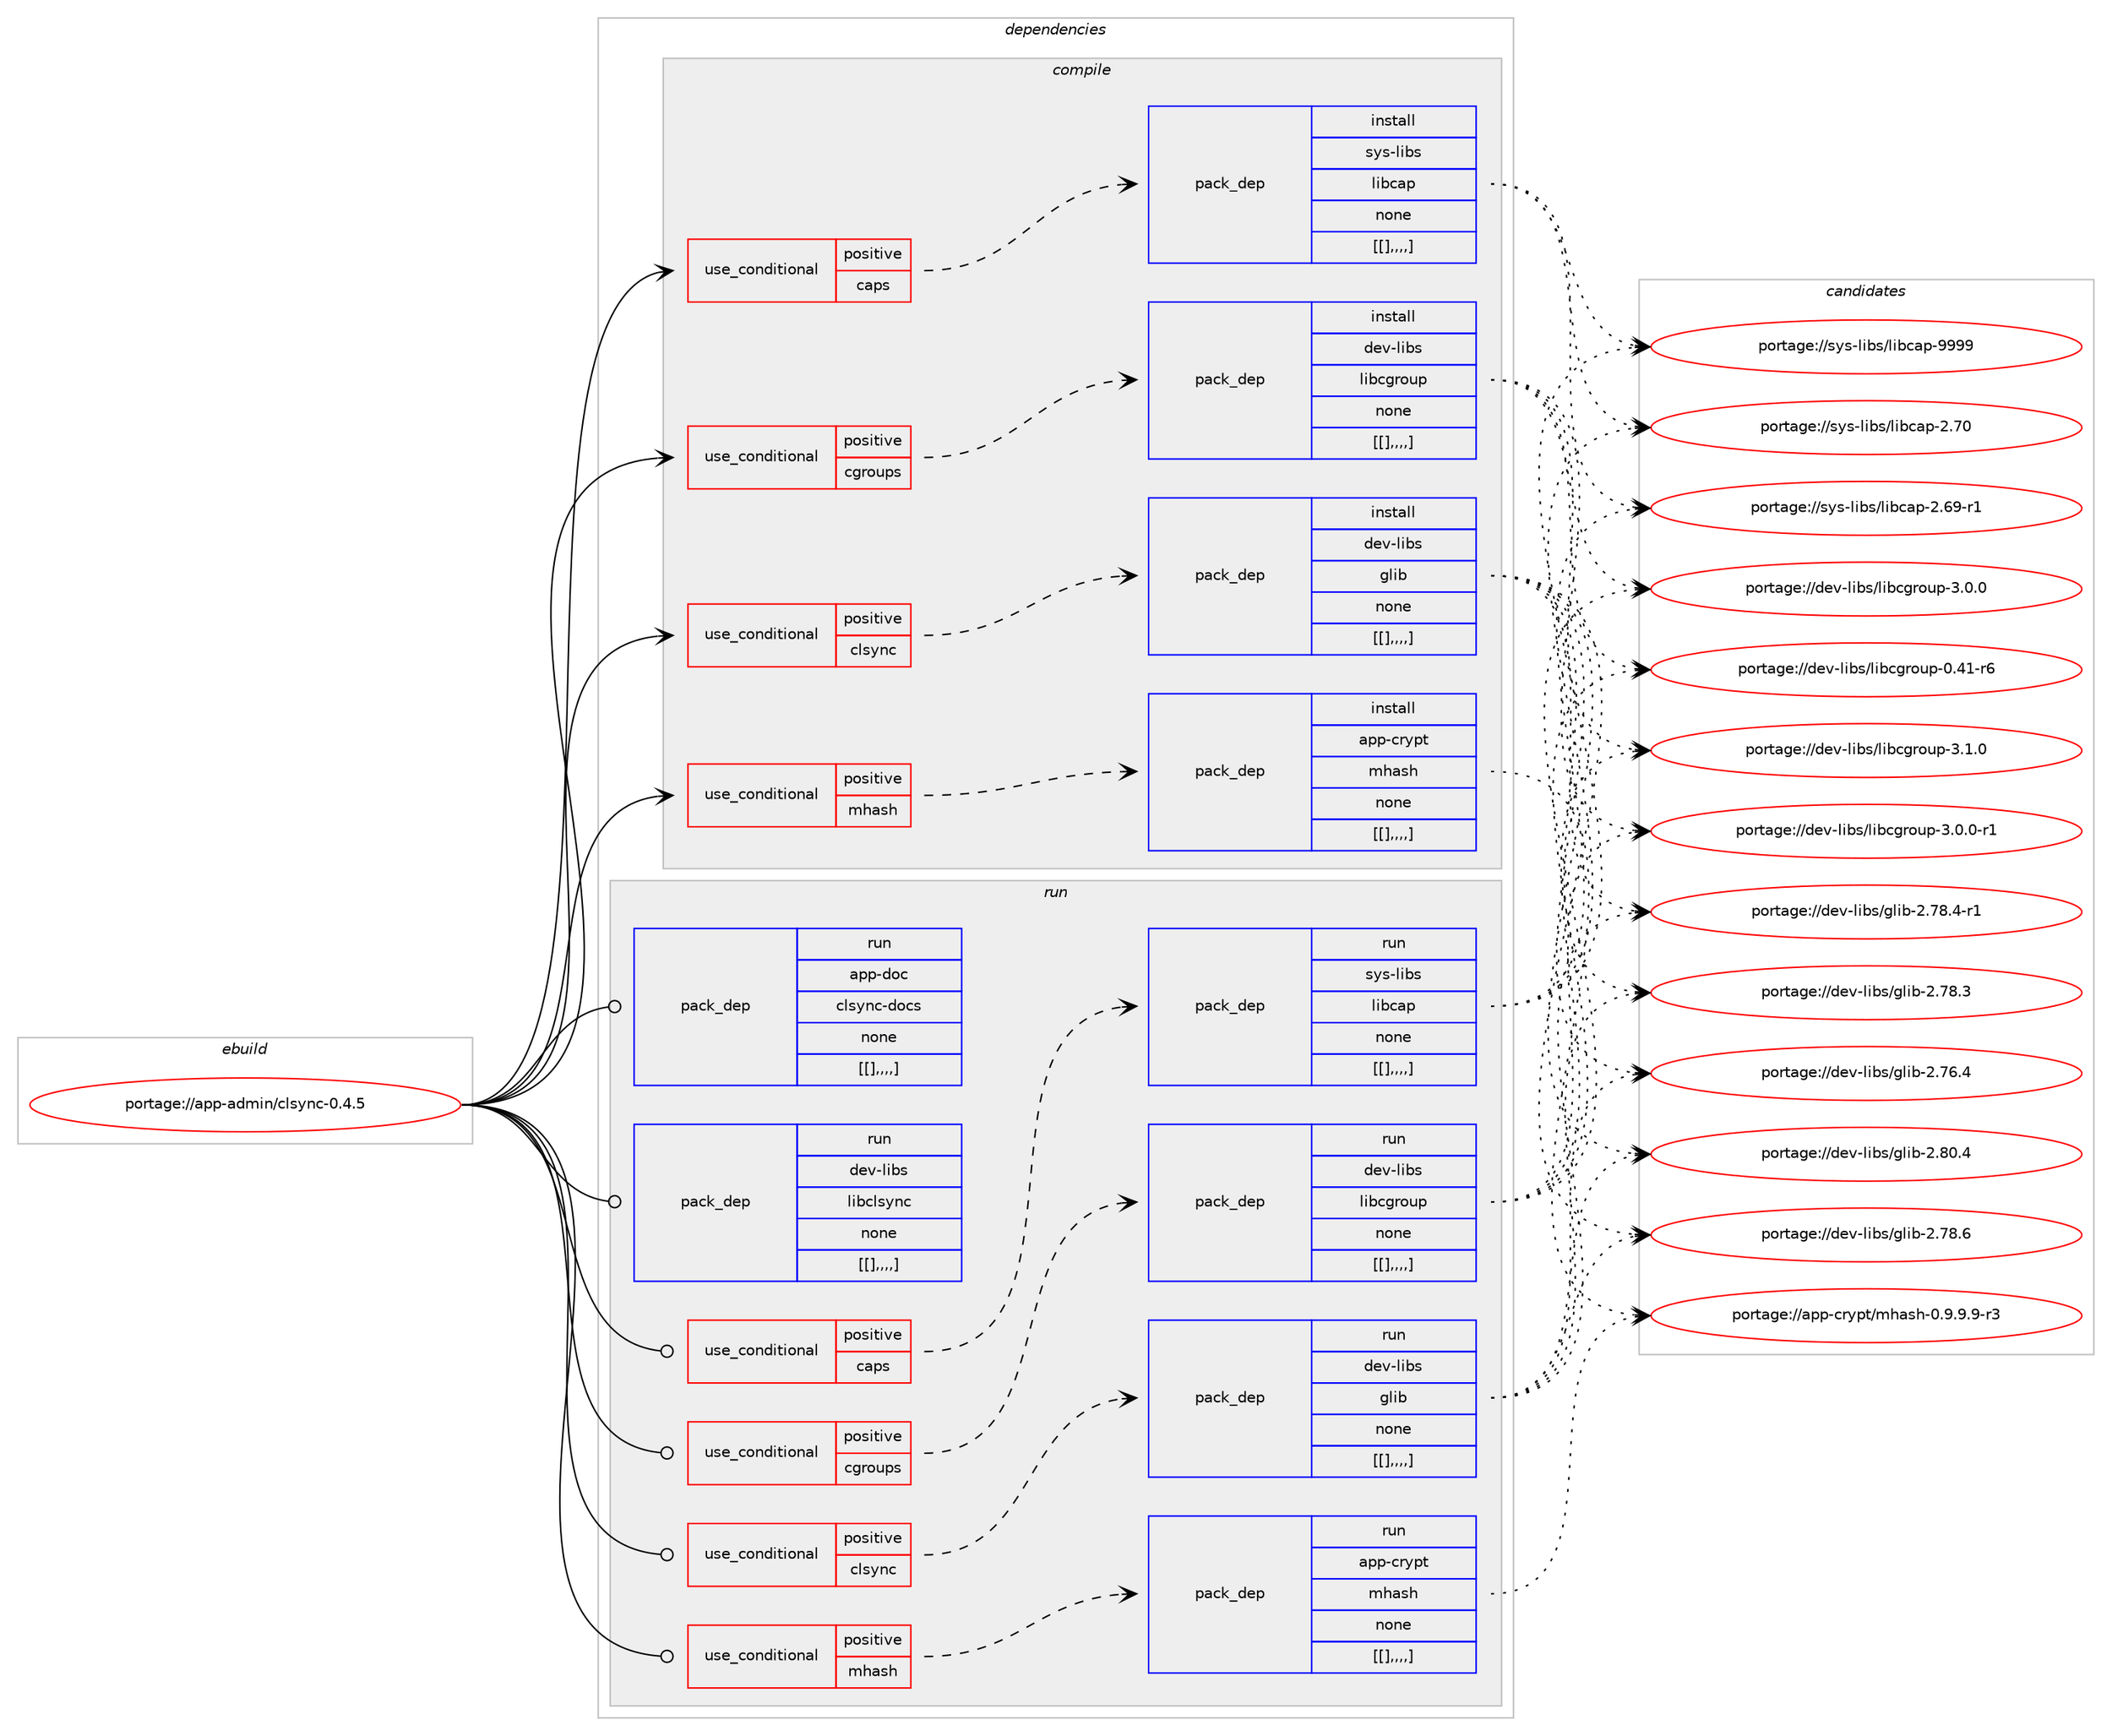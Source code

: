 digraph prolog {

# *************
# Graph options
# *************

newrank=true;
concentrate=true;
compound=true;
graph [rankdir=LR,fontname=Helvetica,fontsize=10,ranksep=1.5];#, ranksep=2.5, nodesep=0.2];
edge  [arrowhead=vee];
node  [fontname=Helvetica,fontsize=10];

# **********
# The ebuild
# **********

subgraph cluster_leftcol {
color=gray;
label=<<i>ebuild</i>>;
id [label="portage://app-admin/clsync-0.4.5", color=red, width=4, href="../app-admin/clsync-0.4.5.svg"];
}

# ****************
# The dependencies
# ****************

subgraph cluster_midcol {
color=gray;
label=<<i>dependencies</i>>;
subgraph cluster_compile {
fillcolor="#eeeeee";
style=filled;
label=<<i>compile</i>>;
subgraph cond287 {
dependency1438 [label=<<TABLE BORDER="0" CELLBORDER="1" CELLSPACING="0" CELLPADDING="4"><TR><TD ROWSPAN="3" CELLPADDING="10">use_conditional</TD></TR><TR><TD>positive</TD></TR><TR><TD>caps</TD></TR></TABLE>>, shape=none, color=red];
subgraph pack1156 {
dependency1453 [label=<<TABLE BORDER="0" CELLBORDER="1" CELLSPACING="0" CELLPADDING="4" WIDTH="220"><TR><TD ROWSPAN="6" CELLPADDING="30">pack_dep</TD></TR><TR><TD WIDTH="110">install</TD></TR><TR><TD>sys-libs</TD></TR><TR><TD>libcap</TD></TR><TR><TD>none</TD></TR><TR><TD>[[],,,,]</TD></TR></TABLE>>, shape=none, color=blue];
}
dependency1438:e -> dependency1453:w [weight=20,style="dashed",arrowhead="vee"];
}
id:e -> dependency1438:w [weight=20,style="solid",arrowhead="vee"];
subgraph cond309 {
dependency1522 [label=<<TABLE BORDER="0" CELLBORDER="1" CELLSPACING="0" CELLPADDING="4"><TR><TD ROWSPAN="3" CELLPADDING="10">use_conditional</TD></TR><TR><TD>positive</TD></TR><TR><TD>cgroups</TD></TR></TABLE>>, shape=none, color=red];
subgraph pack1231 {
dependency1568 [label=<<TABLE BORDER="0" CELLBORDER="1" CELLSPACING="0" CELLPADDING="4" WIDTH="220"><TR><TD ROWSPAN="6" CELLPADDING="30">pack_dep</TD></TR><TR><TD WIDTH="110">install</TD></TR><TR><TD>dev-libs</TD></TR><TR><TD>libcgroup</TD></TR><TR><TD>none</TD></TR><TR><TD>[[],,,,]</TD></TR></TABLE>>, shape=none, color=blue];
}
dependency1522:e -> dependency1568:w [weight=20,style="dashed",arrowhead="vee"];
}
id:e -> dependency1522:w [weight=20,style="solid",arrowhead="vee"];
subgraph cond338 {
dependency1570 [label=<<TABLE BORDER="0" CELLBORDER="1" CELLSPACING="0" CELLPADDING="4"><TR><TD ROWSPAN="3" CELLPADDING="10">use_conditional</TD></TR><TR><TD>positive</TD></TR><TR><TD>clsync</TD></TR></TABLE>>, shape=none, color=red];
subgraph pack1252 {
dependency1591 [label=<<TABLE BORDER="0" CELLBORDER="1" CELLSPACING="0" CELLPADDING="4" WIDTH="220"><TR><TD ROWSPAN="6" CELLPADDING="30">pack_dep</TD></TR><TR><TD WIDTH="110">install</TD></TR><TR><TD>dev-libs</TD></TR><TR><TD>glib</TD></TR><TR><TD>none</TD></TR><TR><TD>[[],,,,]</TD></TR></TABLE>>, shape=none, color=blue];
}
dependency1570:e -> dependency1591:w [weight=20,style="dashed",arrowhead="vee"];
}
id:e -> dependency1570:w [weight=20,style="solid",arrowhead="vee"];
subgraph cond344 {
dependency1612 [label=<<TABLE BORDER="0" CELLBORDER="1" CELLSPACING="0" CELLPADDING="4"><TR><TD ROWSPAN="3" CELLPADDING="10">use_conditional</TD></TR><TR><TD>positive</TD></TR><TR><TD>mhash</TD></TR></TABLE>>, shape=none, color=red];
subgraph pack1312 {
dependency1681 [label=<<TABLE BORDER="0" CELLBORDER="1" CELLSPACING="0" CELLPADDING="4" WIDTH="220"><TR><TD ROWSPAN="6" CELLPADDING="30">pack_dep</TD></TR><TR><TD WIDTH="110">install</TD></TR><TR><TD>app-crypt</TD></TR><TR><TD>mhash</TD></TR><TR><TD>none</TD></TR><TR><TD>[[],,,,]</TD></TR></TABLE>>, shape=none, color=blue];
}
dependency1612:e -> dependency1681:w [weight=20,style="dashed",arrowhead="vee"];
}
id:e -> dependency1612:w [weight=20,style="solid",arrowhead="vee"];
}
subgraph cluster_compileandrun {
fillcolor="#eeeeee";
style=filled;
label=<<i>compile and run</i>>;
}
subgraph cluster_run {
fillcolor="#eeeeee";
style=filled;
label=<<i>run</i>>;
subgraph cond366 {
dependency1762 [label=<<TABLE BORDER="0" CELLBORDER="1" CELLSPACING="0" CELLPADDING="4"><TR><TD ROWSPAN="3" CELLPADDING="10">use_conditional</TD></TR><TR><TD>positive</TD></TR><TR><TD>caps</TD></TR></TABLE>>, shape=none, color=red];
subgraph pack1419 {
dependency1793 [label=<<TABLE BORDER="0" CELLBORDER="1" CELLSPACING="0" CELLPADDING="4" WIDTH="220"><TR><TD ROWSPAN="6" CELLPADDING="30">pack_dep</TD></TR><TR><TD WIDTH="110">run</TD></TR><TR><TD>sys-libs</TD></TR><TR><TD>libcap</TD></TR><TR><TD>none</TD></TR><TR><TD>[[],,,,]</TD></TR></TABLE>>, shape=none, color=blue];
}
dependency1762:e -> dependency1793:w [weight=20,style="dashed",arrowhead="vee"];
}
id:e -> dependency1762:w [weight=20,style="solid",arrowhead="odot"];
subgraph cond386 {
dependency1826 [label=<<TABLE BORDER="0" CELLBORDER="1" CELLSPACING="0" CELLPADDING="4"><TR><TD ROWSPAN="3" CELLPADDING="10">use_conditional</TD></TR><TR><TD>positive</TD></TR><TR><TD>cgroups</TD></TR></TABLE>>, shape=none, color=red];
subgraph pack1448 {
dependency1856 [label=<<TABLE BORDER="0" CELLBORDER="1" CELLSPACING="0" CELLPADDING="4" WIDTH="220"><TR><TD ROWSPAN="6" CELLPADDING="30">pack_dep</TD></TR><TR><TD WIDTH="110">run</TD></TR><TR><TD>dev-libs</TD></TR><TR><TD>libcgroup</TD></TR><TR><TD>none</TD></TR><TR><TD>[[],,,,]</TD></TR></TABLE>>, shape=none, color=blue];
}
dependency1826:e -> dependency1856:w [weight=20,style="dashed",arrowhead="vee"];
}
id:e -> dependency1826:w [weight=20,style="solid",arrowhead="odot"];
subgraph cond408 {
dependency1902 [label=<<TABLE BORDER="0" CELLBORDER="1" CELLSPACING="0" CELLPADDING="4"><TR><TD ROWSPAN="3" CELLPADDING="10">use_conditional</TD></TR><TR><TD>positive</TD></TR><TR><TD>clsync</TD></TR></TABLE>>, shape=none, color=red];
subgraph pack1519 {
dependency1950 [label=<<TABLE BORDER="0" CELLBORDER="1" CELLSPACING="0" CELLPADDING="4" WIDTH="220"><TR><TD ROWSPAN="6" CELLPADDING="30">pack_dep</TD></TR><TR><TD WIDTH="110">run</TD></TR><TR><TD>dev-libs</TD></TR><TR><TD>glib</TD></TR><TR><TD>none</TD></TR><TR><TD>[[],,,,]</TD></TR></TABLE>>, shape=none, color=blue];
}
dependency1902:e -> dependency1950:w [weight=20,style="dashed",arrowhead="vee"];
}
id:e -> dependency1902:w [weight=20,style="solid",arrowhead="odot"];
subgraph cond413 {
dependency1974 [label=<<TABLE BORDER="0" CELLBORDER="1" CELLSPACING="0" CELLPADDING="4"><TR><TD ROWSPAN="3" CELLPADDING="10">use_conditional</TD></TR><TR><TD>positive</TD></TR><TR><TD>mhash</TD></TR></TABLE>>, shape=none, color=red];
subgraph pack1566 {
dependency1977 [label=<<TABLE BORDER="0" CELLBORDER="1" CELLSPACING="0" CELLPADDING="4" WIDTH="220"><TR><TD ROWSPAN="6" CELLPADDING="30">pack_dep</TD></TR><TR><TD WIDTH="110">run</TD></TR><TR><TD>app-crypt</TD></TR><TR><TD>mhash</TD></TR><TR><TD>none</TD></TR><TR><TD>[[],,,,]</TD></TR></TABLE>>, shape=none, color=blue];
}
dependency1974:e -> dependency1977:w [weight=20,style="dashed",arrowhead="vee"];
}
id:e -> dependency1974:w [weight=20,style="solid",arrowhead="odot"];
subgraph pack1570 {
dependency1992 [label=<<TABLE BORDER="0" CELLBORDER="1" CELLSPACING="0" CELLPADDING="4" WIDTH="220"><TR><TD ROWSPAN="6" CELLPADDING="30">pack_dep</TD></TR><TR><TD WIDTH="110">run</TD></TR><TR><TD>app-doc</TD></TR><TR><TD>clsync-docs</TD></TR><TR><TD>none</TD></TR><TR><TD>[[],,,,]</TD></TR></TABLE>>, shape=none, color=blue];
}
id:e -> dependency1992:w [weight=20,style="solid",arrowhead="odot"];
subgraph pack1587 {
dependency2036 [label=<<TABLE BORDER="0" CELLBORDER="1" CELLSPACING="0" CELLPADDING="4" WIDTH="220"><TR><TD ROWSPAN="6" CELLPADDING="30">pack_dep</TD></TR><TR><TD WIDTH="110">run</TD></TR><TR><TD>dev-libs</TD></TR><TR><TD>libclsync</TD></TR><TR><TD>none</TD></TR><TR><TD>[[],,,,]</TD></TR></TABLE>>, shape=none, color=blue];
}
id:e -> dependency2036:w [weight=20,style="solid",arrowhead="odot"];
}
}

# **************
# The candidates
# **************

subgraph cluster_choices {
rank=same;
color=gray;
label=<<i>candidates</i>>;

subgraph choice1332 {
color=black;
nodesep=1;
choice1151211154510810598115471081059899971124557575757 [label="portage://sys-libs/libcap-9999", color=red, width=4,href="../sys-libs/libcap-9999.svg"];
choice1151211154510810598115471081059899971124550465548 [label="portage://sys-libs/libcap-2.70", color=red, width=4,href="../sys-libs/libcap-2.70.svg"];
choice11512111545108105981154710810598999711245504654574511449 [label="portage://sys-libs/libcap-2.69-r1", color=red, width=4,href="../sys-libs/libcap-2.69-r1.svg"];
dependency1453:e -> choice1151211154510810598115471081059899971124557575757:w [style=dotted,weight="100"];
dependency1453:e -> choice1151211154510810598115471081059899971124550465548:w [style=dotted,weight="100"];
dependency1453:e -> choice11512111545108105981154710810598999711245504654574511449:w [style=dotted,weight="100"];
}
subgraph choice1338 {
color=black;
nodesep=1;
choice1001011184510810598115471081059899103114111117112455146494648 [label="portage://dev-libs/libcgroup-3.1.0", color=red, width=4,href="../dev-libs/libcgroup-3.1.0.svg"];
choice10010111845108105981154710810598991031141111171124551464846484511449 [label="portage://dev-libs/libcgroup-3.0.0-r1", color=red, width=4,href="../dev-libs/libcgroup-3.0.0-r1.svg"];
choice1001011184510810598115471081059899103114111117112455146484648 [label="portage://dev-libs/libcgroup-3.0.0", color=red, width=4,href="../dev-libs/libcgroup-3.0.0.svg"];
choice100101118451081059811547108105989910311411111711245484652494511454 [label="portage://dev-libs/libcgroup-0.41-r6", color=red, width=4,href="../dev-libs/libcgroup-0.41-r6.svg"];
dependency1568:e -> choice1001011184510810598115471081059899103114111117112455146494648:w [style=dotted,weight="100"];
dependency1568:e -> choice10010111845108105981154710810598991031141111171124551464846484511449:w [style=dotted,weight="100"];
dependency1568:e -> choice1001011184510810598115471081059899103114111117112455146484648:w [style=dotted,weight="100"];
dependency1568:e -> choice100101118451081059811547108105989910311411111711245484652494511454:w [style=dotted,weight="100"];
}
subgraph choice1340 {
color=black;
nodesep=1;
choice1001011184510810598115471031081059845504656484652 [label="portage://dev-libs/glib-2.80.4", color=red, width=4,href="../dev-libs/glib-2.80.4.svg"];
choice1001011184510810598115471031081059845504655564654 [label="portage://dev-libs/glib-2.78.6", color=red, width=4,href="../dev-libs/glib-2.78.6.svg"];
choice10010111845108105981154710310810598455046555646524511449 [label="portage://dev-libs/glib-2.78.4-r1", color=red, width=4,href="../dev-libs/glib-2.78.4-r1.svg"];
choice1001011184510810598115471031081059845504655564651 [label="portage://dev-libs/glib-2.78.3", color=red, width=4,href="../dev-libs/glib-2.78.3.svg"];
choice1001011184510810598115471031081059845504655544652 [label="portage://dev-libs/glib-2.76.4", color=red, width=4,href="../dev-libs/glib-2.76.4.svg"];
dependency1591:e -> choice1001011184510810598115471031081059845504656484652:w [style=dotted,weight="100"];
dependency1591:e -> choice1001011184510810598115471031081059845504655564654:w [style=dotted,weight="100"];
dependency1591:e -> choice10010111845108105981154710310810598455046555646524511449:w [style=dotted,weight="100"];
dependency1591:e -> choice1001011184510810598115471031081059845504655564651:w [style=dotted,weight="100"];
dependency1591:e -> choice1001011184510810598115471031081059845504655544652:w [style=dotted,weight="100"];
}
subgraph choice1384 {
color=black;
nodesep=1;
choice971121124599114121112116471091049711510445484657465746574511451 [label="portage://app-crypt/mhash-0.9.9.9-r3", color=red, width=4,href="../app-crypt/mhash-0.9.9.9-r3.svg"];
dependency1681:e -> choice971121124599114121112116471091049711510445484657465746574511451:w [style=dotted,weight="100"];
}
subgraph choice1388 {
color=black;
nodesep=1;
choice1151211154510810598115471081059899971124557575757 [label="portage://sys-libs/libcap-9999", color=red, width=4,href="../sys-libs/libcap-9999.svg"];
choice1151211154510810598115471081059899971124550465548 [label="portage://sys-libs/libcap-2.70", color=red, width=4,href="../sys-libs/libcap-2.70.svg"];
choice11512111545108105981154710810598999711245504654574511449 [label="portage://sys-libs/libcap-2.69-r1", color=red, width=4,href="../sys-libs/libcap-2.69-r1.svg"];
dependency1793:e -> choice1151211154510810598115471081059899971124557575757:w [style=dotted,weight="100"];
dependency1793:e -> choice1151211154510810598115471081059899971124550465548:w [style=dotted,weight="100"];
dependency1793:e -> choice11512111545108105981154710810598999711245504654574511449:w [style=dotted,weight="100"];
}
subgraph choice1394 {
color=black;
nodesep=1;
choice1001011184510810598115471081059899103114111117112455146494648 [label="portage://dev-libs/libcgroup-3.1.0", color=red, width=4,href="../dev-libs/libcgroup-3.1.0.svg"];
choice10010111845108105981154710810598991031141111171124551464846484511449 [label="portage://dev-libs/libcgroup-3.0.0-r1", color=red, width=4,href="../dev-libs/libcgroup-3.0.0-r1.svg"];
choice1001011184510810598115471081059899103114111117112455146484648 [label="portage://dev-libs/libcgroup-3.0.0", color=red, width=4,href="../dev-libs/libcgroup-3.0.0.svg"];
choice100101118451081059811547108105989910311411111711245484652494511454 [label="portage://dev-libs/libcgroup-0.41-r6", color=red, width=4,href="../dev-libs/libcgroup-0.41-r6.svg"];
dependency1856:e -> choice1001011184510810598115471081059899103114111117112455146494648:w [style=dotted,weight="100"];
dependency1856:e -> choice10010111845108105981154710810598991031141111171124551464846484511449:w [style=dotted,weight="100"];
dependency1856:e -> choice1001011184510810598115471081059899103114111117112455146484648:w [style=dotted,weight="100"];
dependency1856:e -> choice100101118451081059811547108105989910311411111711245484652494511454:w [style=dotted,weight="100"];
}
subgraph choice1417 {
color=black;
nodesep=1;
choice1001011184510810598115471031081059845504656484652 [label="portage://dev-libs/glib-2.80.4", color=red, width=4,href="../dev-libs/glib-2.80.4.svg"];
choice1001011184510810598115471031081059845504655564654 [label="portage://dev-libs/glib-2.78.6", color=red, width=4,href="../dev-libs/glib-2.78.6.svg"];
choice10010111845108105981154710310810598455046555646524511449 [label="portage://dev-libs/glib-2.78.4-r1", color=red, width=4,href="../dev-libs/glib-2.78.4-r1.svg"];
choice1001011184510810598115471031081059845504655564651 [label="portage://dev-libs/glib-2.78.3", color=red, width=4,href="../dev-libs/glib-2.78.3.svg"];
choice1001011184510810598115471031081059845504655544652 [label="portage://dev-libs/glib-2.76.4", color=red, width=4,href="../dev-libs/glib-2.76.4.svg"];
dependency1950:e -> choice1001011184510810598115471031081059845504656484652:w [style=dotted,weight="100"];
dependency1950:e -> choice1001011184510810598115471031081059845504655564654:w [style=dotted,weight="100"];
dependency1950:e -> choice10010111845108105981154710310810598455046555646524511449:w [style=dotted,weight="100"];
dependency1950:e -> choice1001011184510810598115471031081059845504655564651:w [style=dotted,weight="100"];
dependency1950:e -> choice1001011184510810598115471031081059845504655544652:w [style=dotted,weight="100"];
}
subgraph choice1425 {
color=black;
nodesep=1;
choice971121124599114121112116471091049711510445484657465746574511451 [label="portage://app-crypt/mhash-0.9.9.9-r3", color=red, width=4,href="../app-crypt/mhash-0.9.9.9-r3.svg"];
dependency1977:e -> choice971121124599114121112116471091049711510445484657465746574511451:w [style=dotted,weight="100"];
}
subgraph choice1427 {
color=black;
nodesep=1;
}
subgraph choice1433 {
color=black;
nodesep=1;
}
}

}
